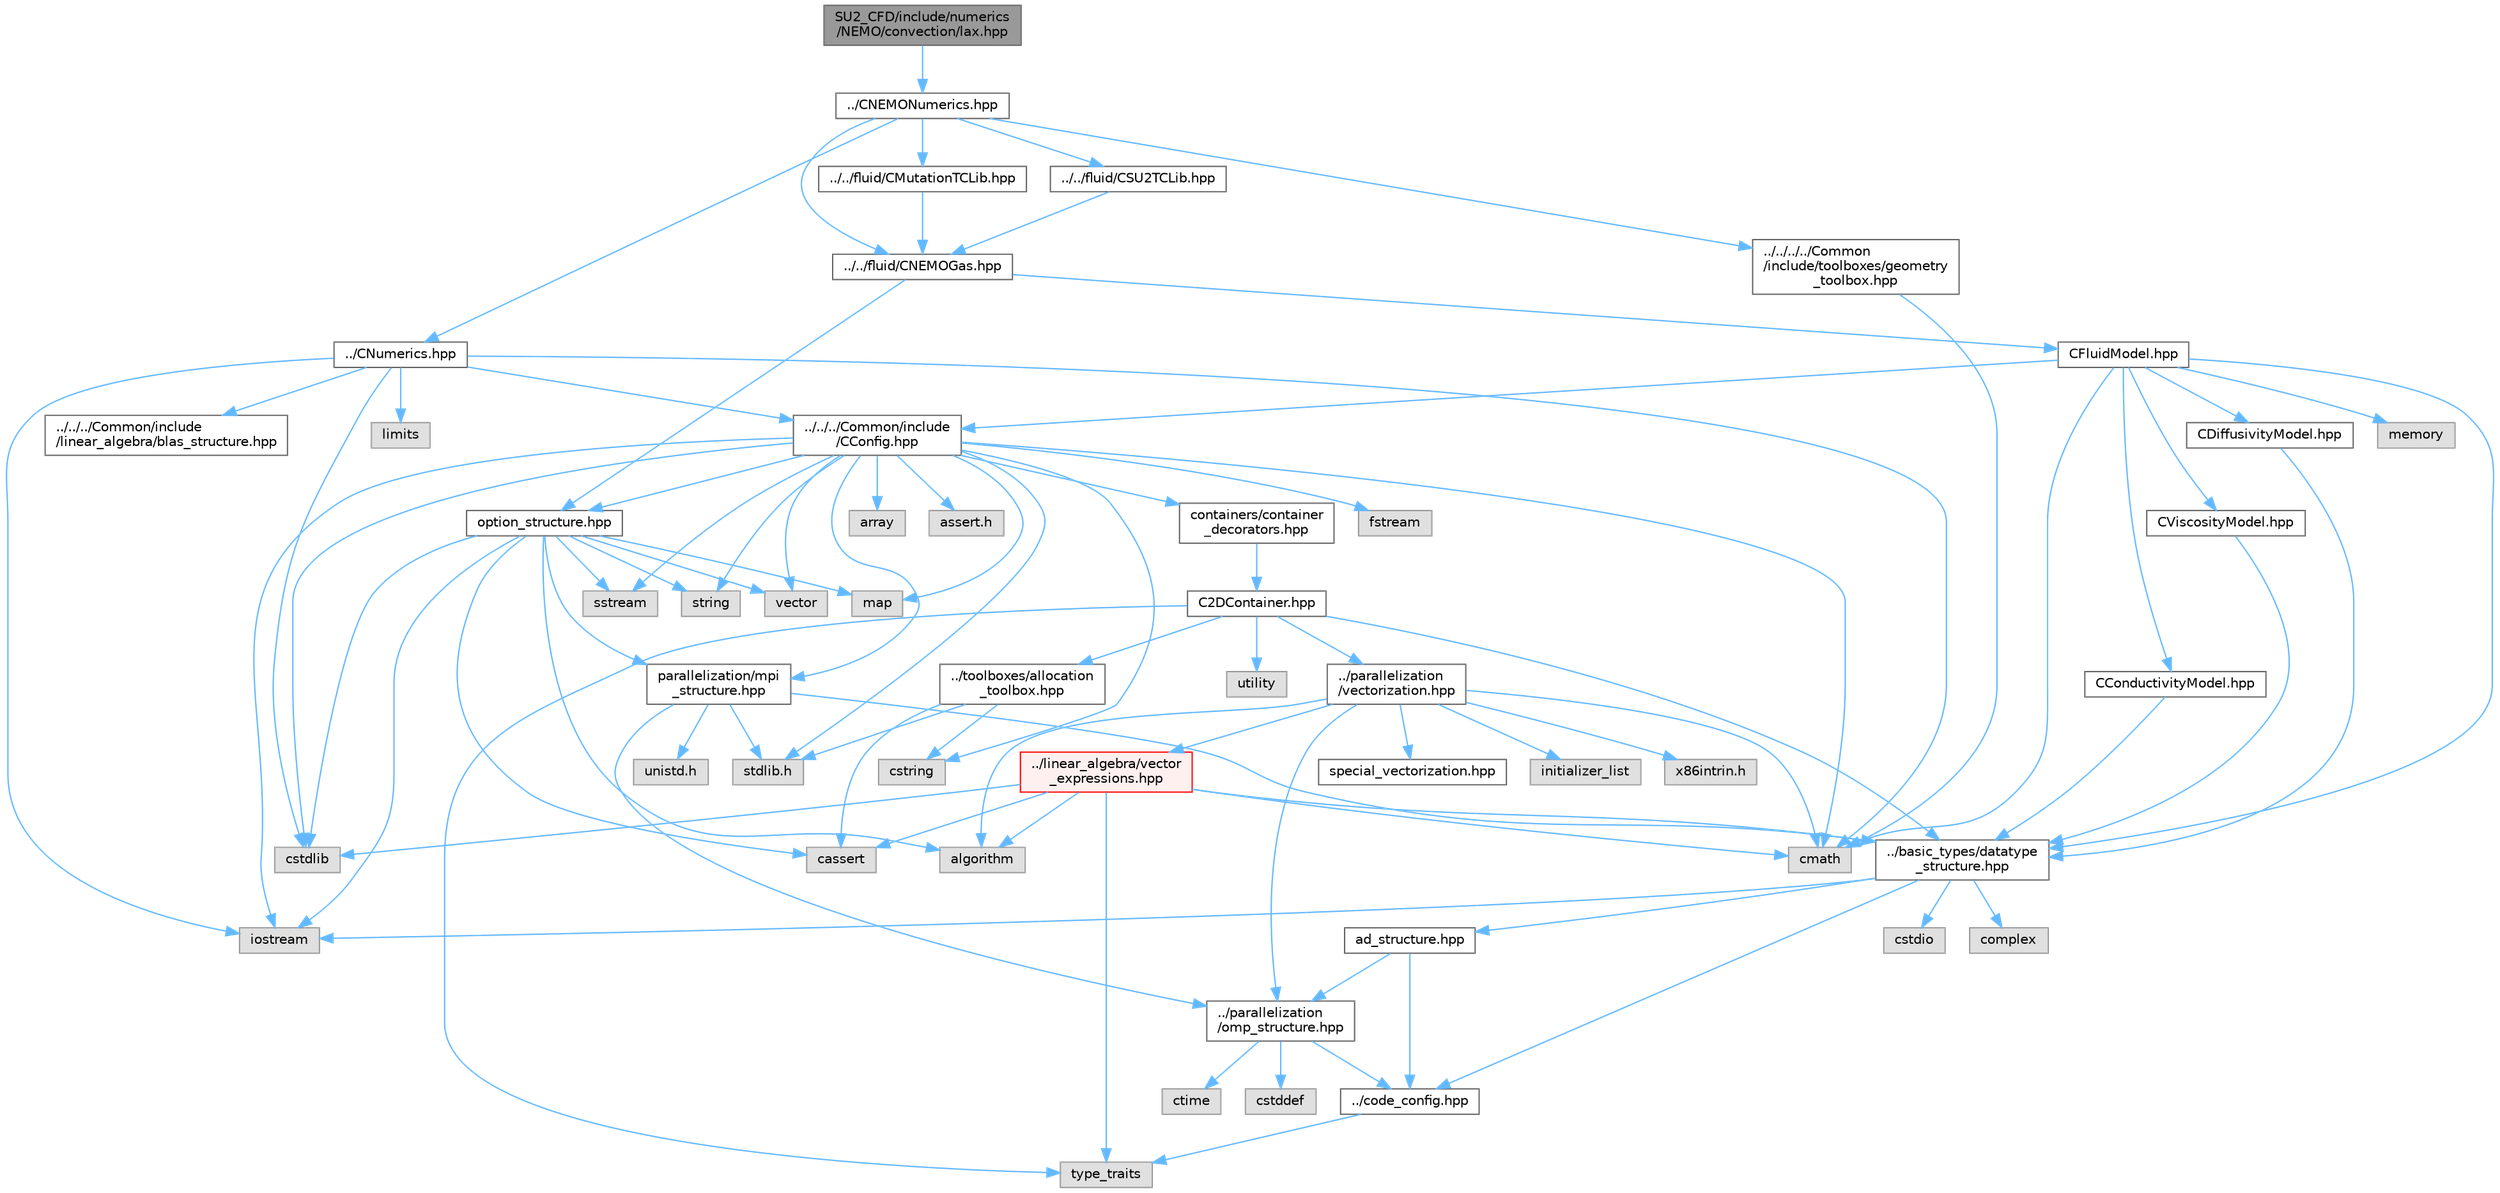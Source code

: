 digraph "SU2_CFD/include/numerics/NEMO/convection/lax.hpp"
{
 // LATEX_PDF_SIZE
  bgcolor="transparent";
  edge [fontname=Helvetica,fontsize=10,labelfontname=Helvetica,labelfontsize=10];
  node [fontname=Helvetica,fontsize=10,shape=box,height=0.2,width=0.4];
  Node1 [id="Node000001",label="SU2_CFD/include/numerics\l/NEMO/convection/lax.hpp",height=0.2,width=0.4,color="gray40", fillcolor="grey60", style="filled", fontcolor="black",tooltip="Declaration of numerics classes for Lax centered scheme."];
  Node1 -> Node2 [id="edge1_Node000001_Node000002",color="steelblue1",style="solid",tooltip=" "];
  Node2 [id="Node000002",label="../CNEMONumerics.hpp",height=0.2,width=0.4,color="grey40", fillcolor="white", style="filled",URL="$CNEMONumerics_8hpp.html",tooltip="Base class template NEMO numerics."];
  Node2 -> Node3 [id="edge2_Node000002_Node000003",color="steelblue1",style="solid",tooltip=" "];
  Node3 [id="Node000003",label="../CNumerics.hpp",height=0.2,width=0.4,color="grey40", fillcolor="white", style="filled",URL="$CNumerics_8hpp.html",tooltip="Declaration of the base numerics class, the implementation is in the CNumerics.cpp file."];
  Node3 -> Node4 [id="edge3_Node000003_Node000004",color="steelblue1",style="solid",tooltip=" "];
  Node4 [id="Node000004",label="cmath",height=0.2,width=0.4,color="grey60", fillcolor="#E0E0E0", style="filled",tooltip=" "];
  Node3 -> Node5 [id="edge4_Node000003_Node000005",color="steelblue1",style="solid",tooltip=" "];
  Node5 [id="Node000005",label="iostream",height=0.2,width=0.4,color="grey60", fillcolor="#E0E0E0", style="filled",tooltip=" "];
  Node3 -> Node6 [id="edge5_Node000003_Node000006",color="steelblue1",style="solid",tooltip=" "];
  Node6 [id="Node000006",label="limits",height=0.2,width=0.4,color="grey60", fillcolor="#E0E0E0", style="filled",tooltip=" "];
  Node3 -> Node7 [id="edge6_Node000003_Node000007",color="steelblue1",style="solid",tooltip=" "];
  Node7 [id="Node000007",label="cstdlib",height=0.2,width=0.4,color="grey60", fillcolor="#E0E0E0", style="filled",tooltip=" "];
  Node3 -> Node8 [id="edge7_Node000003_Node000008",color="steelblue1",style="solid",tooltip=" "];
  Node8 [id="Node000008",label="../../../Common/include\l/CConfig.hpp",height=0.2,width=0.4,color="grey40", fillcolor="white", style="filled",URL="$CConfig_8hpp.html",tooltip="All the information about the definition of the physical problem. The subroutines and functions are i..."];
  Node8 -> Node9 [id="edge8_Node000008_Node000009",color="steelblue1",style="solid",tooltip=" "];
  Node9 [id="Node000009",label="parallelization/mpi\l_structure.hpp",height=0.2,width=0.4,color="grey40", fillcolor="white", style="filled",URL="$mpi__structure_8hpp.html",tooltip="Headers of the mpi interface for generalized datatypes. The subroutines and functions are in the mpi_..."];
  Node9 -> Node10 [id="edge9_Node000009_Node000010",color="steelblue1",style="solid",tooltip=" "];
  Node10 [id="Node000010",label="stdlib.h",height=0.2,width=0.4,color="grey60", fillcolor="#E0E0E0", style="filled",tooltip=" "];
  Node9 -> Node11 [id="edge10_Node000009_Node000011",color="steelblue1",style="solid",tooltip=" "];
  Node11 [id="Node000011",label="../basic_types/datatype\l_structure.hpp",height=0.2,width=0.4,color="grey40", fillcolor="white", style="filled",URL="$datatype__structure_8hpp.html",tooltip="Headers for generalized datatypes, defines an interface for AD types."];
  Node11 -> Node5 [id="edge11_Node000011_Node000005",color="steelblue1",style="solid",tooltip=" "];
  Node11 -> Node12 [id="edge12_Node000011_Node000012",color="steelblue1",style="solid",tooltip=" "];
  Node12 [id="Node000012",label="complex",height=0.2,width=0.4,color="grey60", fillcolor="#E0E0E0", style="filled",tooltip=" "];
  Node11 -> Node13 [id="edge13_Node000011_Node000013",color="steelblue1",style="solid",tooltip=" "];
  Node13 [id="Node000013",label="cstdio",height=0.2,width=0.4,color="grey60", fillcolor="#E0E0E0", style="filled",tooltip=" "];
  Node11 -> Node14 [id="edge14_Node000011_Node000014",color="steelblue1",style="solid",tooltip=" "];
  Node14 [id="Node000014",label="../code_config.hpp",height=0.2,width=0.4,color="grey40", fillcolor="white", style="filled",URL="$code__config_8hpp.html",tooltip="Header file for collecting common macros, definitions and type configurations."];
  Node14 -> Node15 [id="edge15_Node000014_Node000015",color="steelblue1",style="solid",tooltip=" "];
  Node15 [id="Node000015",label="type_traits",height=0.2,width=0.4,color="grey60", fillcolor="#E0E0E0", style="filled",tooltip=" "];
  Node11 -> Node16 [id="edge16_Node000011_Node000016",color="steelblue1",style="solid",tooltip=" "];
  Node16 [id="Node000016",label="ad_structure.hpp",height=0.2,width=0.4,color="grey40", fillcolor="white", style="filled",URL="$ad__structure_8hpp.html",tooltip="Main routines for the algorithmic differentiation (AD) structure."];
  Node16 -> Node14 [id="edge17_Node000016_Node000014",color="steelblue1",style="solid",tooltip=" "];
  Node16 -> Node17 [id="edge18_Node000016_Node000017",color="steelblue1",style="solid",tooltip=" "];
  Node17 [id="Node000017",label="../parallelization\l/omp_structure.hpp",height=0.2,width=0.4,color="grey40", fillcolor="white", style="filled",URL="$omp__structure_8hpp.html",tooltip="OpenMP interface header, provides compatibility functions if the code is built without OpenMP support..."];
  Node17 -> Node18 [id="edge19_Node000017_Node000018",color="steelblue1",style="solid",tooltip=" "];
  Node18 [id="Node000018",label="cstddef",height=0.2,width=0.4,color="grey60", fillcolor="#E0E0E0", style="filled",tooltip=" "];
  Node17 -> Node14 [id="edge20_Node000017_Node000014",color="steelblue1",style="solid",tooltip=" "];
  Node17 -> Node19 [id="edge21_Node000017_Node000019",color="steelblue1",style="solid",tooltip=" "];
  Node19 [id="Node000019",label="ctime",height=0.2,width=0.4,color="grey60", fillcolor="#E0E0E0", style="filled",tooltip=" "];
  Node9 -> Node20 [id="edge22_Node000009_Node000020",color="steelblue1",style="solid",tooltip=" "];
  Node20 [id="Node000020",label="unistd.h",height=0.2,width=0.4,color="grey60", fillcolor="#E0E0E0", style="filled",tooltip=" "];
  Node9 -> Node17 [id="edge23_Node000009_Node000017",color="steelblue1",style="solid",tooltip=" "];
  Node8 -> Node5 [id="edge24_Node000008_Node000005",color="steelblue1",style="solid",tooltip=" "];
  Node8 -> Node7 [id="edge25_Node000008_Node000007",color="steelblue1",style="solid",tooltip=" "];
  Node8 -> Node21 [id="edge26_Node000008_Node000021",color="steelblue1",style="solid",tooltip=" "];
  Node21 [id="Node000021",label="fstream",height=0.2,width=0.4,color="grey60", fillcolor="#E0E0E0", style="filled",tooltip=" "];
  Node8 -> Node22 [id="edge27_Node000008_Node000022",color="steelblue1",style="solid",tooltip=" "];
  Node22 [id="Node000022",label="sstream",height=0.2,width=0.4,color="grey60", fillcolor="#E0E0E0", style="filled",tooltip=" "];
  Node8 -> Node23 [id="edge28_Node000008_Node000023",color="steelblue1",style="solid",tooltip=" "];
  Node23 [id="Node000023",label="string",height=0.2,width=0.4,color="grey60", fillcolor="#E0E0E0", style="filled",tooltip=" "];
  Node8 -> Node24 [id="edge29_Node000008_Node000024",color="steelblue1",style="solid",tooltip=" "];
  Node24 [id="Node000024",label="cstring",height=0.2,width=0.4,color="grey60", fillcolor="#E0E0E0", style="filled",tooltip=" "];
  Node8 -> Node25 [id="edge30_Node000008_Node000025",color="steelblue1",style="solid",tooltip=" "];
  Node25 [id="Node000025",label="vector",height=0.2,width=0.4,color="grey60", fillcolor="#E0E0E0", style="filled",tooltip=" "];
  Node8 -> Node26 [id="edge31_Node000008_Node000026",color="steelblue1",style="solid",tooltip=" "];
  Node26 [id="Node000026",label="array",height=0.2,width=0.4,color="grey60", fillcolor="#E0E0E0", style="filled",tooltip=" "];
  Node8 -> Node10 [id="edge32_Node000008_Node000010",color="steelblue1",style="solid",tooltip=" "];
  Node8 -> Node4 [id="edge33_Node000008_Node000004",color="steelblue1",style="solid",tooltip=" "];
  Node8 -> Node27 [id="edge34_Node000008_Node000027",color="steelblue1",style="solid",tooltip=" "];
  Node27 [id="Node000027",label="map",height=0.2,width=0.4,color="grey60", fillcolor="#E0E0E0", style="filled",tooltip=" "];
  Node8 -> Node28 [id="edge35_Node000008_Node000028",color="steelblue1",style="solid",tooltip=" "];
  Node28 [id="Node000028",label="assert.h",height=0.2,width=0.4,color="grey60", fillcolor="#E0E0E0", style="filled",tooltip=" "];
  Node8 -> Node29 [id="edge36_Node000008_Node000029",color="steelblue1",style="solid",tooltip=" "];
  Node29 [id="Node000029",label="option_structure.hpp",height=0.2,width=0.4,color="grey40", fillcolor="white", style="filled",URL="$option__structure_8hpp.html",tooltip="Defines classes for referencing options for easy input in CConfig."];
  Node29 -> Node9 [id="edge37_Node000029_Node000009",color="steelblue1",style="solid",tooltip=" "];
  Node29 -> Node5 [id="edge38_Node000029_Node000005",color="steelblue1",style="solid",tooltip=" "];
  Node29 -> Node22 [id="edge39_Node000029_Node000022",color="steelblue1",style="solid",tooltip=" "];
  Node29 -> Node23 [id="edge40_Node000029_Node000023",color="steelblue1",style="solid",tooltip=" "];
  Node29 -> Node25 [id="edge41_Node000029_Node000025",color="steelblue1",style="solid",tooltip=" "];
  Node29 -> Node27 [id="edge42_Node000029_Node000027",color="steelblue1",style="solid",tooltip=" "];
  Node29 -> Node7 [id="edge43_Node000029_Node000007",color="steelblue1",style="solid",tooltip=" "];
  Node29 -> Node30 [id="edge44_Node000029_Node000030",color="steelblue1",style="solid",tooltip=" "];
  Node30 [id="Node000030",label="algorithm",height=0.2,width=0.4,color="grey60", fillcolor="#E0E0E0", style="filled",tooltip=" "];
  Node29 -> Node31 [id="edge45_Node000029_Node000031",color="steelblue1",style="solid",tooltip=" "];
  Node31 [id="Node000031",label="cassert",height=0.2,width=0.4,color="grey60", fillcolor="#E0E0E0", style="filled",tooltip=" "];
  Node8 -> Node32 [id="edge46_Node000008_Node000032",color="steelblue1",style="solid",tooltip=" "];
  Node32 [id="Node000032",label="containers/container\l_decorators.hpp",height=0.2,width=0.4,color="grey40", fillcolor="white", style="filled",URL="$container__decorators_8hpp.html",tooltip="Collection of small classes that decorate C2DContainer to augment its functionality,..."];
  Node32 -> Node33 [id="edge47_Node000032_Node000033",color="steelblue1",style="solid",tooltip=" "];
  Node33 [id="Node000033",label="C2DContainer.hpp",height=0.2,width=0.4,color="grey40", fillcolor="white", style="filled",URL="$C2DContainer_8hpp.html",tooltip="A templated vector/matrix object."];
  Node33 -> Node34 [id="edge48_Node000033_Node000034",color="steelblue1",style="solid",tooltip=" "];
  Node34 [id="Node000034",label="../toolboxes/allocation\l_toolbox.hpp",height=0.2,width=0.4,color="grey40", fillcolor="white", style="filled",URL="$allocation__toolbox_8hpp.html",tooltip="Helper function and classes for memory allocation. Focus on portability across platforms."];
  Node34 -> Node10 [id="edge49_Node000034_Node000010",color="steelblue1",style="solid",tooltip=" "];
  Node34 -> Node24 [id="edge50_Node000034_Node000024",color="steelblue1",style="solid",tooltip=" "];
  Node34 -> Node31 [id="edge51_Node000034_Node000031",color="steelblue1",style="solid",tooltip=" "];
  Node33 -> Node11 [id="edge52_Node000033_Node000011",color="steelblue1",style="solid",tooltip=" "];
  Node33 -> Node35 [id="edge53_Node000033_Node000035",color="steelblue1",style="solid",tooltip=" "];
  Node35 [id="Node000035",label="../parallelization\l/vectorization.hpp",height=0.2,width=0.4,color="grey40", fillcolor="white", style="filled",URL="$vectorization_8hpp.html",tooltip="Implementation of a portable SIMD type."];
  Node35 -> Node36 [id="edge54_Node000035_Node000036",color="steelblue1",style="solid",tooltip=" "];
  Node36 [id="Node000036",label="../linear_algebra/vector\l_expressions.hpp",height=0.2,width=0.4,color="red", fillcolor="#FFF0F0", style="filled",URL="$vector__expressions_8hpp.html",tooltip="Expression templates for vector types with coefficient-wise operations."];
  Node36 -> Node11 [id="edge55_Node000036_Node000011",color="steelblue1",style="solid",tooltip=" "];
  Node36 -> Node15 [id="edge56_Node000036_Node000015",color="steelblue1",style="solid",tooltip=" "];
  Node36 -> Node30 [id="edge57_Node000036_Node000030",color="steelblue1",style="solid",tooltip=" "];
  Node36 -> Node31 [id="edge58_Node000036_Node000031",color="steelblue1",style="solid",tooltip=" "];
  Node36 -> Node7 [id="edge59_Node000036_Node000007",color="steelblue1",style="solid",tooltip=" "];
  Node36 -> Node4 [id="edge60_Node000036_Node000004",color="steelblue1",style="solid",tooltip=" "];
  Node35 -> Node17 [id="edge61_Node000035_Node000017",color="steelblue1",style="solid",tooltip=" "];
  Node35 -> Node38 [id="edge62_Node000035_Node000038",color="steelblue1",style="solid",tooltip=" "];
  Node38 [id="Node000038",label="initializer_list",height=0.2,width=0.4,color="grey60", fillcolor="#E0E0E0", style="filled",tooltip=" "];
  Node35 -> Node30 [id="edge63_Node000035_Node000030",color="steelblue1",style="solid",tooltip=" "];
  Node35 -> Node4 [id="edge64_Node000035_Node000004",color="steelblue1",style="solid",tooltip=" "];
  Node35 -> Node39 [id="edge65_Node000035_Node000039",color="steelblue1",style="solid",tooltip=" "];
  Node39 [id="Node000039",label="x86intrin.h",height=0.2,width=0.4,color="grey60", fillcolor="#E0E0E0", style="filled",tooltip=" "];
  Node35 -> Node40 [id="edge66_Node000035_Node000040",color="steelblue1",style="solid",tooltip=" "];
  Node40 [id="Node000040",label="special_vectorization.hpp",height=0.2,width=0.4,color="grey40", fillcolor="white", style="filled",URL="$special__vectorization_8hpp.html",tooltip="Code generator header to create specializations of simd::Array."];
  Node33 -> Node41 [id="edge67_Node000033_Node000041",color="steelblue1",style="solid",tooltip=" "];
  Node41 [id="Node000041",label="utility",height=0.2,width=0.4,color="grey60", fillcolor="#E0E0E0", style="filled",tooltip=" "];
  Node33 -> Node15 [id="edge68_Node000033_Node000015",color="steelblue1",style="solid",tooltip=" "];
  Node3 -> Node42 [id="edge69_Node000003_Node000042",color="steelblue1",style="solid",tooltip=" "];
  Node42 [id="Node000042",label="../../../Common/include\l/linear_algebra/blas_structure.hpp",height=0.2,width=0.4,color="grey40", fillcolor="white", style="filled",URL="$blas__structure_8hpp.html",tooltip="Include files and headers of the functions for matrix and vector operations, which are typically foun..."];
  Node2 -> Node43 [id="edge70_Node000002_Node000043",color="steelblue1",style="solid",tooltip=" "];
  Node43 [id="Node000043",label="../../fluid/CNEMOGas.hpp",height=0.2,width=0.4,color="grey40", fillcolor="white", style="filled",URL="$CNEMOGas_8hpp.html",tooltip="Defines the nonequilibrium gas model."];
  Node43 -> Node44 [id="edge71_Node000043_Node000044",color="steelblue1",style="solid",tooltip=" "];
  Node44 [id="Node000044",label="CFluidModel.hpp",height=0.2,width=0.4,color="grey40", fillcolor="white", style="filled",URL="$CFluidModel_8hpp.html",tooltip="Defines the main fluid model class for thermophysical properties."];
  Node44 -> Node4 [id="edge72_Node000044_Node000004",color="steelblue1",style="solid",tooltip=" "];
  Node44 -> Node45 [id="edge73_Node000044_Node000045",color="steelblue1",style="solid",tooltip=" "];
  Node45 [id="Node000045",label="memory",height=0.2,width=0.4,color="grey60", fillcolor="#E0E0E0", style="filled",tooltip=" "];
  Node44 -> Node8 [id="edge74_Node000044_Node000008",color="steelblue1",style="solid",tooltip=" "];
  Node44 -> Node11 [id="edge75_Node000044_Node000011",color="steelblue1",style="solid",tooltip=" "];
  Node44 -> Node46 [id="edge76_Node000044_Node000046",color="steelblue1",style="solid",tooltip=" "];
  Node46 [id="Node000046",label="CConductivityModel.hpp",height=0.2,width=0.4,color="grey40", fillcolor="white", style="filled",URL="$CConductivityModel_8hpp.html",tooltip="Defines an interface class for thermal conductivity models."];
  Node46 -> Node11 [id="edge77_Node000046_Node000011",color="steelblue1",style="solid",tooltip=" "];
  Node44 -> Node47 [id="edge78_Node000044_Node000047",color="steelblue1",style="solid",tooltip=" "];
  Node47 [id="Node000047",label="CViscosityModel.hpp",height=0.2,width=0.4,color="grey40", fillcolor="white", style="filled",URL="$CViscosityModel_8hpp.html",tooltip="Interface class for defining laminar viscosity models."];
  Node47 -> Node11 [id="edge79_Node000047_Node000011",color="steelblue1",style="solid",tooltip=" "];
  Node44 -> Node48 [id="edge80_Node000044_Node000048",color="steelblue1",style="solid",tooltip=" "];
  Node48 [id="Node000048",label="CDiffusivityModel.hpp",height=0.2,width=0.4,color="grey40", fillcolor="white", style="filled",URL="$CDiffusivityModel_8hpp.html",tooltip="Interface class for defining mass diffusivity models."];
  Node48 -> Node11 [id="edge81_Node000048_Node000011",color="steelblue1",style="solid",tooltip=" "];
  Node43 -> Node29 [id="edge82_Node000043_Node000029",color="steelblue1",style="solid",tooltip=" "];
  Node2 -> Node49 [id="edge83_Node000002_Node000049",color="steelblue1",style="solid",tooltip=" "];
  Node49 [id="Node000049",label="../../fluid/CMutationTCLib.hpp",height=0.2,width=0.4,color="grey40", fillcolor="white", style="filled",URL="$CMutationTCLib_8hpp.html",tooltip="Defines the class for the link to Mutation++ ThermoChemistry library."];
  Node49 -> Node43 [id="edge84_Node000049_Node000043",color="steelblue1",style="solid",tooltip=" "];
  Node2 -> Node50 [id="edge85_Node000002_Node000050",color="steelblue1",style="solid",tooltip=" "];
  Node50 [id="Node000050",label="../../fluid/CSU2TCLib.hpp",height=0.2,width=0.4,color="grey40", fillcolor="white", style="filled",URL="$CSU2TCLib_8hpp.html",tooltip="Defines the classes for different user defined ThermoChemistry libraries."];
  Node50 -> Node43 [id="edge86_Node000050_Node000043",color="steelblue1",style="solid",tooltip=" "];
  Node2 -> Node51 [id="edge87_Node000002_Node000051",color="steelblue1",style="solid",tooltip=" "];
  Node51 [id="Node000051",label="../../../../Common\l/include/toolboxes/geometry\l_toolbox.hpp",height=0.2,width=0.4,color="grey40", fillcolor="white", style="filled",URL="$geometry__toolbox_8hpp.html",tooltip="Collection of common lightweight geometry-oriented methods."];
  Node51 -> Node4 [id="edge88_Node000051_Node000004",color="steelblue1",style="solid",tooltip=" "];
}
